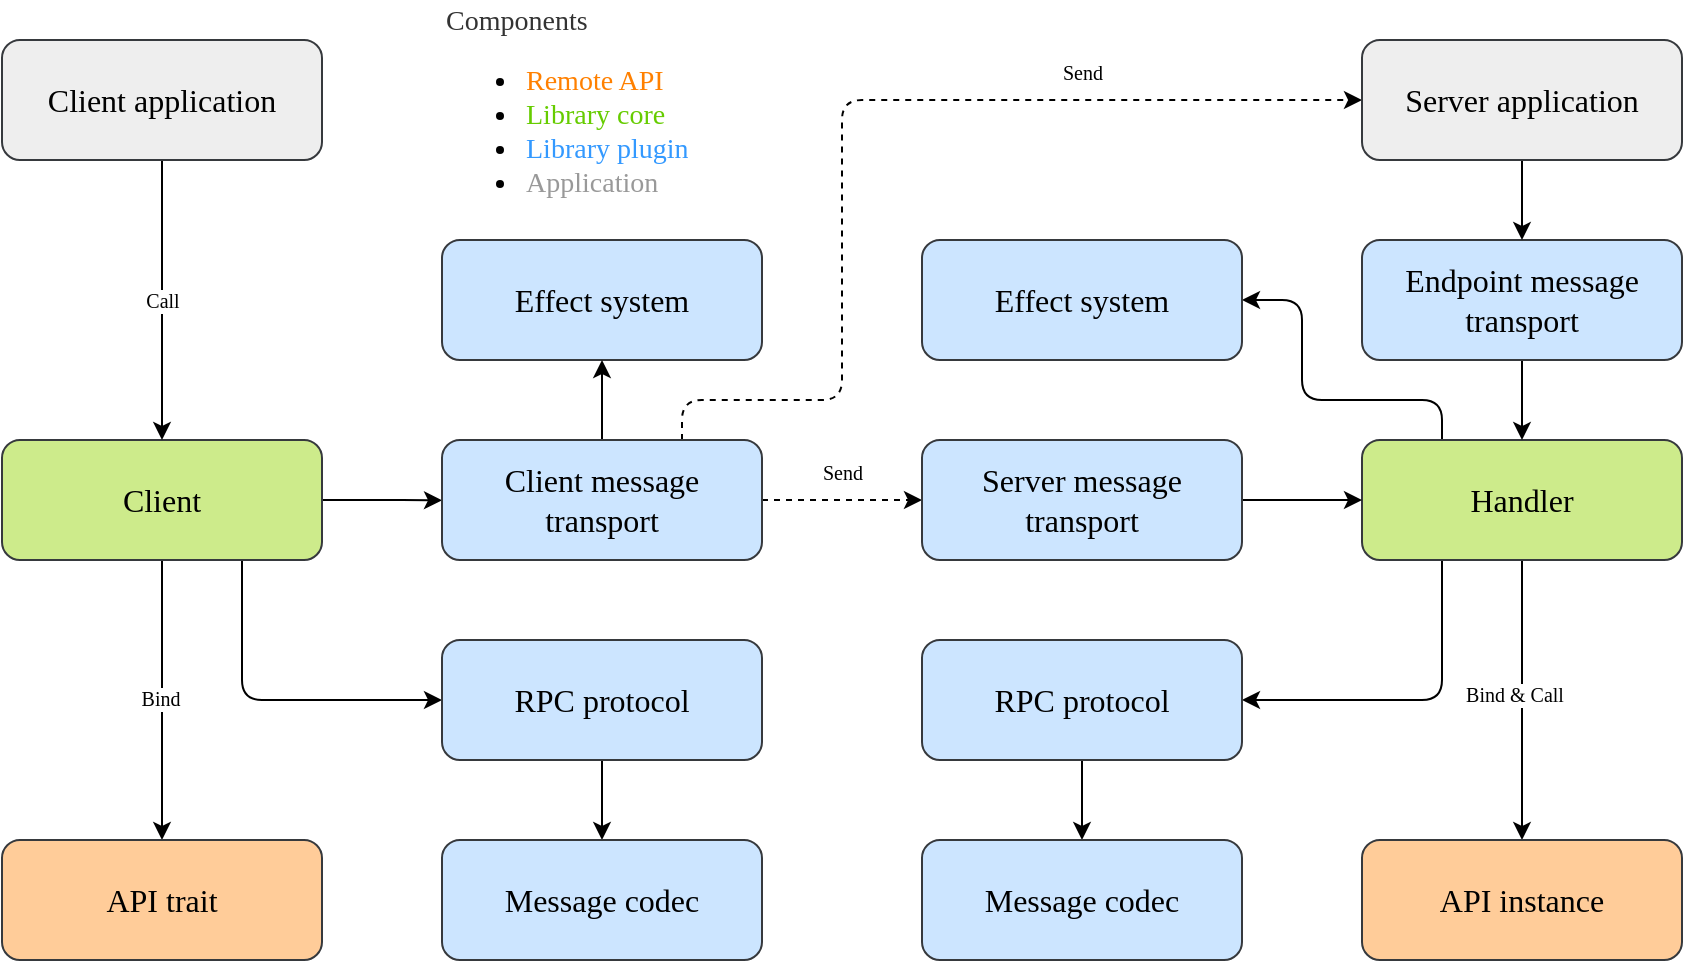<mxfile version="15.4.0" type="device"><diagram id="pAZn8SMdnCBxQi3O8JhO" name="Page-1"><mxGraphModel dx="981" dy="574" grid="1" gridSize="10" guides="1" tooltips="1" connect="1" arrows="1" fold="1" page="1" pageScale="1" pageWidth="850" pageHeight="1100" math="0" shadow="0"><root><mxCell id="0"/><mxCell id="1" parent="0"/><mxCell id="24CM7QICUZKC2I2Vp8Kq-11" style="edgeStyle=orthogonalEdgeStyle;rounded=1;orthogonalLoop=1;jettySize=auto;html=1;exitX=0.75;exitY=1;exitDx=0;exitDy=0;entryX=0;entryY=0.5;entryDx=0;entryDy=0;fontFamily=Verdana;fontSize=16;" parent="1" source="24CM7QICUZKC2I2Vp8Kq-1" target="24CM7QICUZKC2I2Vp8Kq-6" edge="1"><mxGeometry relative="1" as="geometry"><Array as="points"><mxPoint x="220" y="390"/></Array></mxGeometry></mxCell><mxCell id="24CM7QICUZKC2I2Vp8Kq-13" style="edgeStyle=orthogonalEdgeStyle;rounded=1;orthogonalLoop=1;jettySize=auto;html=1;exitX=1;exitY=0.5;exitDx=0;exitDy=0;entryX=0;entryY=0.5;entryDx=0;entryDy=0;fontFamily=Verdana;fontSize=16;strokeColor=none;" parent="1" source="24CM7QICUZKC2I2Vp8Kq-1" target="24CM7QICUZKC2I2Vp8Kq-8" edge="1"><mxGeometry relative="1" as="geometry"/></mxCell><mxCell id="24CM7QICUZKC2I2Vp8Kq-20" style="edgeStyle=none;rounded=1;orthogonalLoop=1;jettySize=auto;html=1;exitX=0.5;exitY=1;exitDx=0;exitDy=0;fontFamily=Verdana;fontSize=16;strokeColor=none;" parent="1" source="24CM7QICUZKC2I2Vp8Kq-1" target="24CM7QICUZKC2I2Vp8Kq-18" edge="1"><mxGeometry relative="1" as="geometry"/></mxCell><mxCell id="24CM7QICUZKC2I2Vp8Kq-34" style="edgeStyle=orthogonalEdgeStyle;rounded=1;orthogonalLoop=1;jettySize=auto;html=1;exitX=1;exitY=0.5;exitDx=0;exitDy=0;fontFamily=Verdana;fontSize=16;strokeColor=#000000;" parent="1" source="24CM7QICUZKC2I2Vp8Kq-1" edge="1"><mxGeometry relative="1" as="geometry"><mxPoint x="320" y="290.138" as="targetPoint"/></mxGeometry></mxCell><mxCell id="24CM7QICUZKC2I2Vp8Kq-39" style="edgeStyle=orthogonalEdgeStyle;rounded=1;orthogonalLoop=1;jettySize=auto;html=1;exitX=0.5;exitY=1;exitDx=0;exitDy=0;entryX=0.5;entryY=0;entryDx=0;entryDy=0;fontFamily=Verdana;fontSize=16;strokeColor=#000000;" parent="1" source="24CM7QICUZKC2I2Vp8Kq-1" target="24CM7QICUZKC2I2Vp8Kq-18" edge="1"><mxGeometry relative="1" as="geometry"/></mxCell><mxCell id="24CM7QICUZKC2I2Vp8Kq-1" value="&lt;font style=&quot;font-size: 16px;&quot;&gt;Client&lt;/font&gt;" style="rounded=1;whiteSpace=wrap;html=1;fillColor=#cdeb8b;strokeColor=#36393d;fontFamily=Verdana;fontSize=16;" parent="1" vertex="1"><mxGeometry x="100" y="260" width="160" height="60" as="geometry"/></mxCell><mxCell id="24CM7QICUZKC2I2Vp8Kq-21" style="edgeStyle=orthogonalEdgeStyle;rounded=1;orthogonalLoop=1;jettySize=auto;html=1;exitX=0.5;exitY=1;exitDx=0;exitDy=0;fontFamily=Verdana;fontSize=16;" parent="1" source="24CM7QICUZKC2I2Vp8Kq-2" target="24CM7QICUZKC2I2Vp8Kq-19" edge="1"><mxGeometry relative="1" as="geometry"/></mxCell><mxCell id="24CM7QICUZKC2I2Vp8Kq-49" style="edgeStyle=orthogonalEdgeStyle;rounded=1;orthogonalLoop=1;jettySize=auto;html=1;exitX=0.25;exitY=1;exitDx=0;exitDy=0;entryX=1;entryY=0.5;entryDx=0;entryDy=0;fontFamily=Verdana;fontSize=16;strokeColor=#000000;" parent="1" source="24CM7QICUZKC2I2Vp8Kq-2" target="24CM7QICUZKC2I2Vp8Kq-41" edge="1"><mxGeometry relative="1" as="geometry"><Array as="points"><mxPoint x="820" y="390"/></Array></mxGeometry></mxCell><mxCell id="24CM7QICUZKC2I2Vp8Kq-56" style="edgeStyle=orthogonalEdgeStyle;rounded=1;orthogonalLoop=1;jettySize=auto;html=1;exitX=0.25;exitY=0;exitDx=0;exitDy=0;entryX=1;entryY=0.5;entryDx=0;entryDy=0;fontFamily=Verdana;fontSize=16;strokeColor=#000000;" parent="1" source="24CM7QICUZKC2I2Vp8Kq-2" target="24CM7QICUZKC2I2Vp8Kq-35" edge="1"><mxGeometry relative="1" as="geometry"><Array as="points"><mxPoint x="820" y="240"/><mxPoint x="750" y="240"/><mxPoint x="750" y="190"/></Array></mxGeometry></mxCell><mxCell id="24CM7QICUZKC2I2Vp8Kq-2" value="&lt;font style=&quot;font-size: 16px;&quot;&gt;Handler&lt;/font&gt;" style="rounded=1;whiteSpace=wrap;html=1;fillColor=#cdeb8b;strokeColor=#36393d;fontFamily=Verdana;fontSize=16;" parent="1" vertex="1"><mxGeometry x="780" y="260" width="160" height="60" as="geometry"/></mxCell><mxCell id="24CM7QICUZKC2I2Vp8Kq-3" value="&lt;font style=&quot;font-size: 16px;&quot;&gt;Effect system&lt;/font&gt;" style="rounded=1;whiteSpace=wrap;html=1;fillColor=#cce5ff;strokeColor=#36393d;fontFamily=Verdana;fontSize=16;verticalAlign=middle;" parent="1" vertex="1"><mxGeometry x="320" y="160" width="160" height="60" as="geometry"/></mxCell><mxCell id="NJHczuKSlmdSO2pm0vOo-3" style="edgeStyle=orthogonalEdgeStyle;rounded=0;orthogonalLoop=1;jettySize=auto;html=1;exitX=0.5;exitY=1;exitDx=0;exitDy=0;entryX=0.5;entryY=0;entryDx=0;entryDy=0;" edge="1" parent="1" source="24CM7QICUZKC2I2Vp8Kq-6" target="NJHczuKSlmdSO2pm0vOo-1"><mxGeometry relative="1" as="geometry"/></mxCell><mxCell id="24CM7QICUZKC2I2Vp8Kq-6" value="&lt;font style=&quot;font-size: 16px&quot;&gt;RPC protocol&lt;/font&gt;" style="rounded=1;whiteSpace=wrap;html=1;fillColor=#cce5ff;strokeColor=#36393d;fontFamily=Verdana;fontSize=16;" parent="1" vertex="1"><mxGeometry x="320" y="360" width="160" height="60" as="geometry"/></mxCell><mxCell id="24CM7QICUZKC2I2Vp8Kq-25" style="edgeStyle=orthogonalEdgeStyle;rounded=1;orthogonalLoop=1;jettySize=auto;html=1;exitX=1;exitY=0.5;exitDx=0;exitDy=0;entryX=0;entryY=0.5;entryDx=0;entryDy=0;fontFamily=Verdana;fontSize=16;dashed=1;" parent="1" source="24CM7QICUZKC2I2Vp8Kq-8" target="24CM7QICUZKC2I2Vp8Kq-16" edge="1"><mxGeometry relative="1" as="geometry"/></mxCell><mxCell id="24CM7QICUZKC2I2Vp8Kq-31" style="edgeStyle=orthogonalEdgeStyle;rounded=1;orthogonalLoop=1;jettySize=auto;html=1;exitX=0.75;exitY=0;exitDx=0;exitDy=0;fontFamily=Verdana;fontSize=16;dashed=1;entryX=0;entryY=0.5;entryDx=0;entryDy=0;" parent="1" source="24CM7QICUZKC2I2Vp8Kq-8" target="24CM7QICUZKC2I2Vp8Kq-22" edge="1"><mxGeometry relative="1" as="geometry"><Array as="points"><mxPoint x="440" y="240"/><mxPoint x="520" y="240"/><mxPoint x="520" y="90"/></Array></mxGeometry></mxCell><mxCell id="24CM7QICUZKC2I2Vp8Kq-61" style="edgeStyle=orthogonalEdgeStyle;rounded=1;orthogonalLoop=1;jettySize=auto;html=1;exitX=0.5;exitY=0;exitDx=0;exitDy=0;entryX=0.5;entryY=1;entryDx=0;entryDy=0;fontFamily=Verdana;fontSize=16;strokeColor=#000000;" parent="1" source="24CM7QICUZKC2I2Vp8Kq-8" target="24CM7QICUZKC2I2Vp8Kq-3" edge="1"><mxGeometry relative="1" as="geometry"/></mxCell><mxCell id="24CM7QICUZKC2I2Vp8Kq-8" value="&lt;font style=&quot;font-size: 16px&quot;&gt;Client message transport&lt;/font&gt;" style="rounded=1;whiteSpace=wrap;html=1;fillColor=#cce5ff;strokeColor=#36393d;fontFamily=Verdana;fontSize=16;" parent="1" vertex="1"><mxGeometry x="320" y="260" width="160" height="60" as="geometry"/></mxCell><mxCell id="24CM7QICUZKC2I2Vp8Kq-24" style="edgeStyle=orthogonalEdgeStyle;rounded=1;orthogonalLoop=1;jettySize=auto;html=1;exitX=1;exitY=0.5;exitDx=0;exitDy=0;fontFamily=Verdana;fontSize=16;" parent="1" source="24CM7QICUZKC2I2Vp8Kq-16" target="24CM7QICUZKC2I2Vp8Kq-2" edge="1"><mxGeometry relative="1" as="geometry"/></mxCell><mxCell id="24CM7QICUZKC2I2Vp8Kq-16" value="&lt;font style=&quot;font-size: 16px&quot;&gt;Server message transport&lt;/font&gt;" style="rounded=1;whiteSpace=wrap;html=1;fillColor=#cce5ff;strokeColor=#36393d;fontFamily=Verdana;fontSize=16;" parent="1" vertex="1"><mxGeometry x="560" y="260" width="160" height="60" as="geometry"/></mxCell><mxCell id="24CM7QICUZKC2I2Vp8Kq-60" style="edgeStyle=orthogonalEdgeStyle;rounded=1;orthogonalLoop=1;jettySize=auto;html=1;exitX=0.5;exitY=1;exitDx=0;exitDy=0;entryX=0.5;entryY=0;entryDx=0;entryDy=0;fontFamily=Verdana;fontSize=16;strokeColor=#000000;" parent="1" source="24CM7QICUZKC2I2Vp8Kq-17" target="24CM7QICUZKC2I2Vp8Kq-2" edge="1"><mxGeometry relative="1" as="geometry"/></mxCell><mxCell id="xifhV7y1xF9BS7Lo-_dj-3" style="edgeStyle=orthogonalEdgeStyle;rounded=0;orthogonalLoop=1;jettySize=auto;html=1;exitX=0.75;exitY=1;exitDx=0;exitDy=0;" parent="1" source="24CM7QICUZKC2I2Vp8Kq-17" edge="1"><mxGeometry relative="1" as="geometry"><mxPoint x="899.69" y="219.793" as="targetPoint"/></mxGeometry></mxCell><mxCell id="24CM7QICUZKC2I2Vp8Kq-17" value="&lt;font style=&quot;font-size: 16px&quot;&gt;Endpoint message transport&lt;/font&gt;" style="rounded=1;whiteSpace=wrap;html=1;fillColor=#cce5ff;strokeColor=#36393d;fontFamily=Verdana;fontSize=16;" parent="1" vertex="1"><mxGeometry x="780" y="160" width="160" height="60" as="geometry"/></mxCell><mxCell id="24CM7QICUZKC2I2Vp8Kq-18" value="&lt;font style=&quot;font-size: 16px&quot;&gt;API trait&lt;/font&gt;" style="rounded=1;whiteSpace=wrap;html=1;fillColor=#ffcc99;strokeColor=#36393d;fontFamily=Verdana;fontSize=16;" parent="1" vertex="1"><mxGeometry x="100" y="460" width="160" height="60" as="geometry"/></mxCell><mxCell id="24CM7QICUZKC2I2Vp8Kq-19" value="&lt;font style=&quot;font-size: 16px&quot;&gt;API instance&lt;/font&gt;" style="rounded=1;whiteSpace=wrap;html=1;fillColor=#ffcc99;strokeColor=#36393d;fontFamily=Verdana;fontSize=16;" parent="1" vertex="1"><mxGeometry x="780" y="460" width="160" height="60" as="geometry"/></mxCell><mxCell id="24CM7QICUZKC2I2Vp8Kq-57" style="edgeStyle=orthogonalEdgeStyle;rounded=1;orthogonalLoop=1;jettySize=auto;html=1;fontFamily=Verdana;fontSize=16;strokeColor=#000000;" parent="1" source="24CM7QICUZKC2I2Vp8Kq-22" target="24CM7QICUZKC2I2Vp8Kq-17" edge="1"><mxGeometry relative="1" as="geometry"><mxPoint x="780" y="170" as="targetPoint"/></mxGeometry></mxCell><mxCell id="24CM7QICUZKC2I2Vp8Kq-22" value="&lt;font style=&quot;font-size: 16px&quot;&gt;Server application&lt;/font&gt;" style="rounded=1;whiteSpace=wrap;html=1;fillColor=#eeeeee;strokeColor=#36393d;fontFamily=Verdana;fontSize=16;" parent="1" vertex="1"><mxGeometry x="780" y="60" width="160" height="60" as="geometry"/></mxCell><mxCell id="24CM7QICUZKC2I2Vp8Kq-29" style="edgeStyle=orthogonalEdgeStyle;rounded=1;orthogonalLoop=1;jettySize=auto;html=1;exitX=0.5;exitY=1;exitDx=0;exitDy=0;fontFamily=Verdana;fontSize=16;" parent="1" source="24CM7QICUZKC2I2Vp8Kq-23" target="24CM7QICUZKC2I2Vp8Kq-1" edge="1"><mxGeometry relative="1" as="geometry"/></mxCell><mxCell id="24CM7QICUZKC2I2Vp8Kq-23" value="&lt;font style=&quot;font-size: 16px&quot;&gt;Client application&lt;/font&gt;" style="rounded=1;whiteSpace=wrap;html=1;fillColor=#eeeeee;strokeColor=#36393d;fontFamily=Verdana;fontSize=16;" parent="1" vertex="1"><mxGeometry x="100" y="60" width="160" height="60" as="geometry"/></mxCell><mxCell id="24CM7QICUZKC2I2Vp8Kq-35" value="&lt;font style=&quot;font-size: 16px;&quot;&gt;Effect system&lt;/font&gt;" style="rounded=1;whiteSpace=wrap;html=1;fillColor=#cce5ff;strokeColor=#36393d;fontFamily=Verdana;fontSize=16;verticalAlign=middle;" parent="1" vertex="1"><mxGeometry x="560" y="160" width="160" height="60" as="geometry"/></mxCell><mxCell id="NJHczuKSlmdSO2pm0vOo-4" style="edgeStyle=orthogonalEdgeStyle;rounded=0;orthogonalLoop=1;jettySize=auto;html=1;exitX=0.5;exitY=1;exitDx=0;exitDy=0;entryX=0.5;entryY=0;entryDx=0;entryDy=0;" edge="1" parent="1" source="24CM7QICUZKC2I2Vp8Kq-41" target="NJHczuKSlmdSO2pm0vOo-2"><mxGeometry relative="1" as="geometry"/></mxCell><mxCell id="24CM7QICUZKC2I2Vp8Kq-41" value="&lt;font style=&quot;font-size: 16px&quot;&gt;RPC protocol&lt;/font&gt;" style="rounded=1;whiteSpace=wrap;html=1;fillColor=#cce5ff;strokeColor=#36393d;fontFamily=Verdana;fontSize=16;" parent="1" vertex="1"><mxGeometry x="560" y="360" width="160" height="60" as="geometry"/></mxCell><mxCell id="24CM7QICUZKC2I2Vp8Kq-64" value="Bind&lt;br&gt;" style="edgeLabel;html=1;align=center;verticalAlign=middle;resizable=0;points=[];fontSize=10;fontFamily=Verdana;" parent="1" vertex="1" connectable="0"><mxGeometry x="180" y="390" as="geometry"><mxPoint x="-1" y="-1" as="offset"/></mxGeometry></mxCell><mxCell id="24CM7QICUZKC2I2Vp8Kq-66" value="Bind &amp;amp; Call" style="edgeLabel;html=1;align=center;verticalAlign=middle;resizable=0;points=[];fontSize=10;fontFamily=Verdana;" parent="1" vertex="1" connectable="0"><mxGeometry x="870" y="380" as="geometry"><mxPoint x="-14" y="7" as="offset"/></mxGeometry></mxCell><mxCell id="24CM7QICUZKC2I2Vp8Kq-67" value="Call" style="edgeLabel;html=1;align=center;verticalAlign=middle;resizable=0;points=[];fontSize=10;fontFamily=Verdana;" parent="1" vertex="1" connectable="0"><mxGeometry x="180" y="190" as="geometry"/></mxCell><mxCell id="24CM7QICUZKC2I2Vp8Kq-68" value="Send" style="edgeLabel;html=1;align=center;verticalAlign=middle;resizable=0;points=[];fontSize=10;fontFamily=Verdana;" parent="1" vertex="1" connectable="0"><mxGeometry x="650" y="70" as="geometry"><mxPoint x="-10" y="6" as="offset"/></mxGeometry></mxCell><mxCell id="24CM7QICUZKC2I2Vp8Kq-70" value="Send" style="edgeLabel;html=1;align=center;verticalAlign=middle;resizable=0;points=[];fontSize=10;fontFamily=Verdana;" parent="1" vertex="1" connectable="0"><mxGeometry x="530" y="270" as="geometry"><mxPoint x="-10" y="6" as="offset"/></mxGeometry></mxCell><mxCell id="gqd9Gs8hmOqavoVtH0Ol-9" value="&lt;div style=&quot;font-size: 14px&quot;&gt;&lt;font color=&quot;#333333&quot;&gt;Components&lt;/font&gt;&lt;/div&gt;&lt;ul style=&quot;font-size: 14px&quot;&gt;&lt;li&gt;&lt;font color=&quot;#ff8000&quot;&gt;Remote API&lt;/font&gt;&lt;/li&gt;&lt;li&gt;&lt;font color=&quot;#66cc00&quot;&gt;Library core&lt;/font&gt;&lt;/li&gt;&lt;li&gt;&lt;font style=&quot;font-size: 14px&quot; color=&quot;#3399ff&quot;&gt;Library plugin&lt;/font&gt;&lt;/li&gt;&lt;li&gt;&lt;font style=&quot;font-size: 14px&quot; color=&quot;#999999&quot;&gt;Application&lt;/font&gt;&lt;/li&gt;&lt;/ul&gt;" style="text;strokeColor=none;fillColor=none;html=1;whiteSpace=wrap;verticalAlign=middle;overflow=hidden;fontFamily=Verdana;fontSize=12;align=left;" parent="1" vertex="1"><mxGeometry x="320" y="40" width="185" height="100" as="geometry"/></mxCell><mxCell id="NJHczuKSlmdSO2pm0vOo-1" value="&lt;font style=&quot;font-size: 16px&quot;&gt;Message codec&lt;/font&gt;" style="rounded=1;whiteSpace=wrap;html=1;fillColor=#cce5ff;strokeColor=#36393d;fontFamily=Verdana;fontSize=16;" vertex="1" parent="1"><mxGeometry x="320" y="460" width="160" height="60" as="geometry"/></mxCell><mxCell id="NJHczuKSlmdSO2pm0vOo-2" value="&lt;font style=&quot;font-size: 16px&quot;&gt;Message codec&lt;/font&gt;" style="rounded=1;whiteSpace=wrap;html=1;fillColor=#cce5ff;strokeColor=#36393d;fontFamily=Verdana;fontSize=16;" vertex="1" parent="1"><mxGeometry x="560" y="460" width="160" height="60" as="geometry"/></mxCell></root></mxGraphModel></diagram></mxfile>